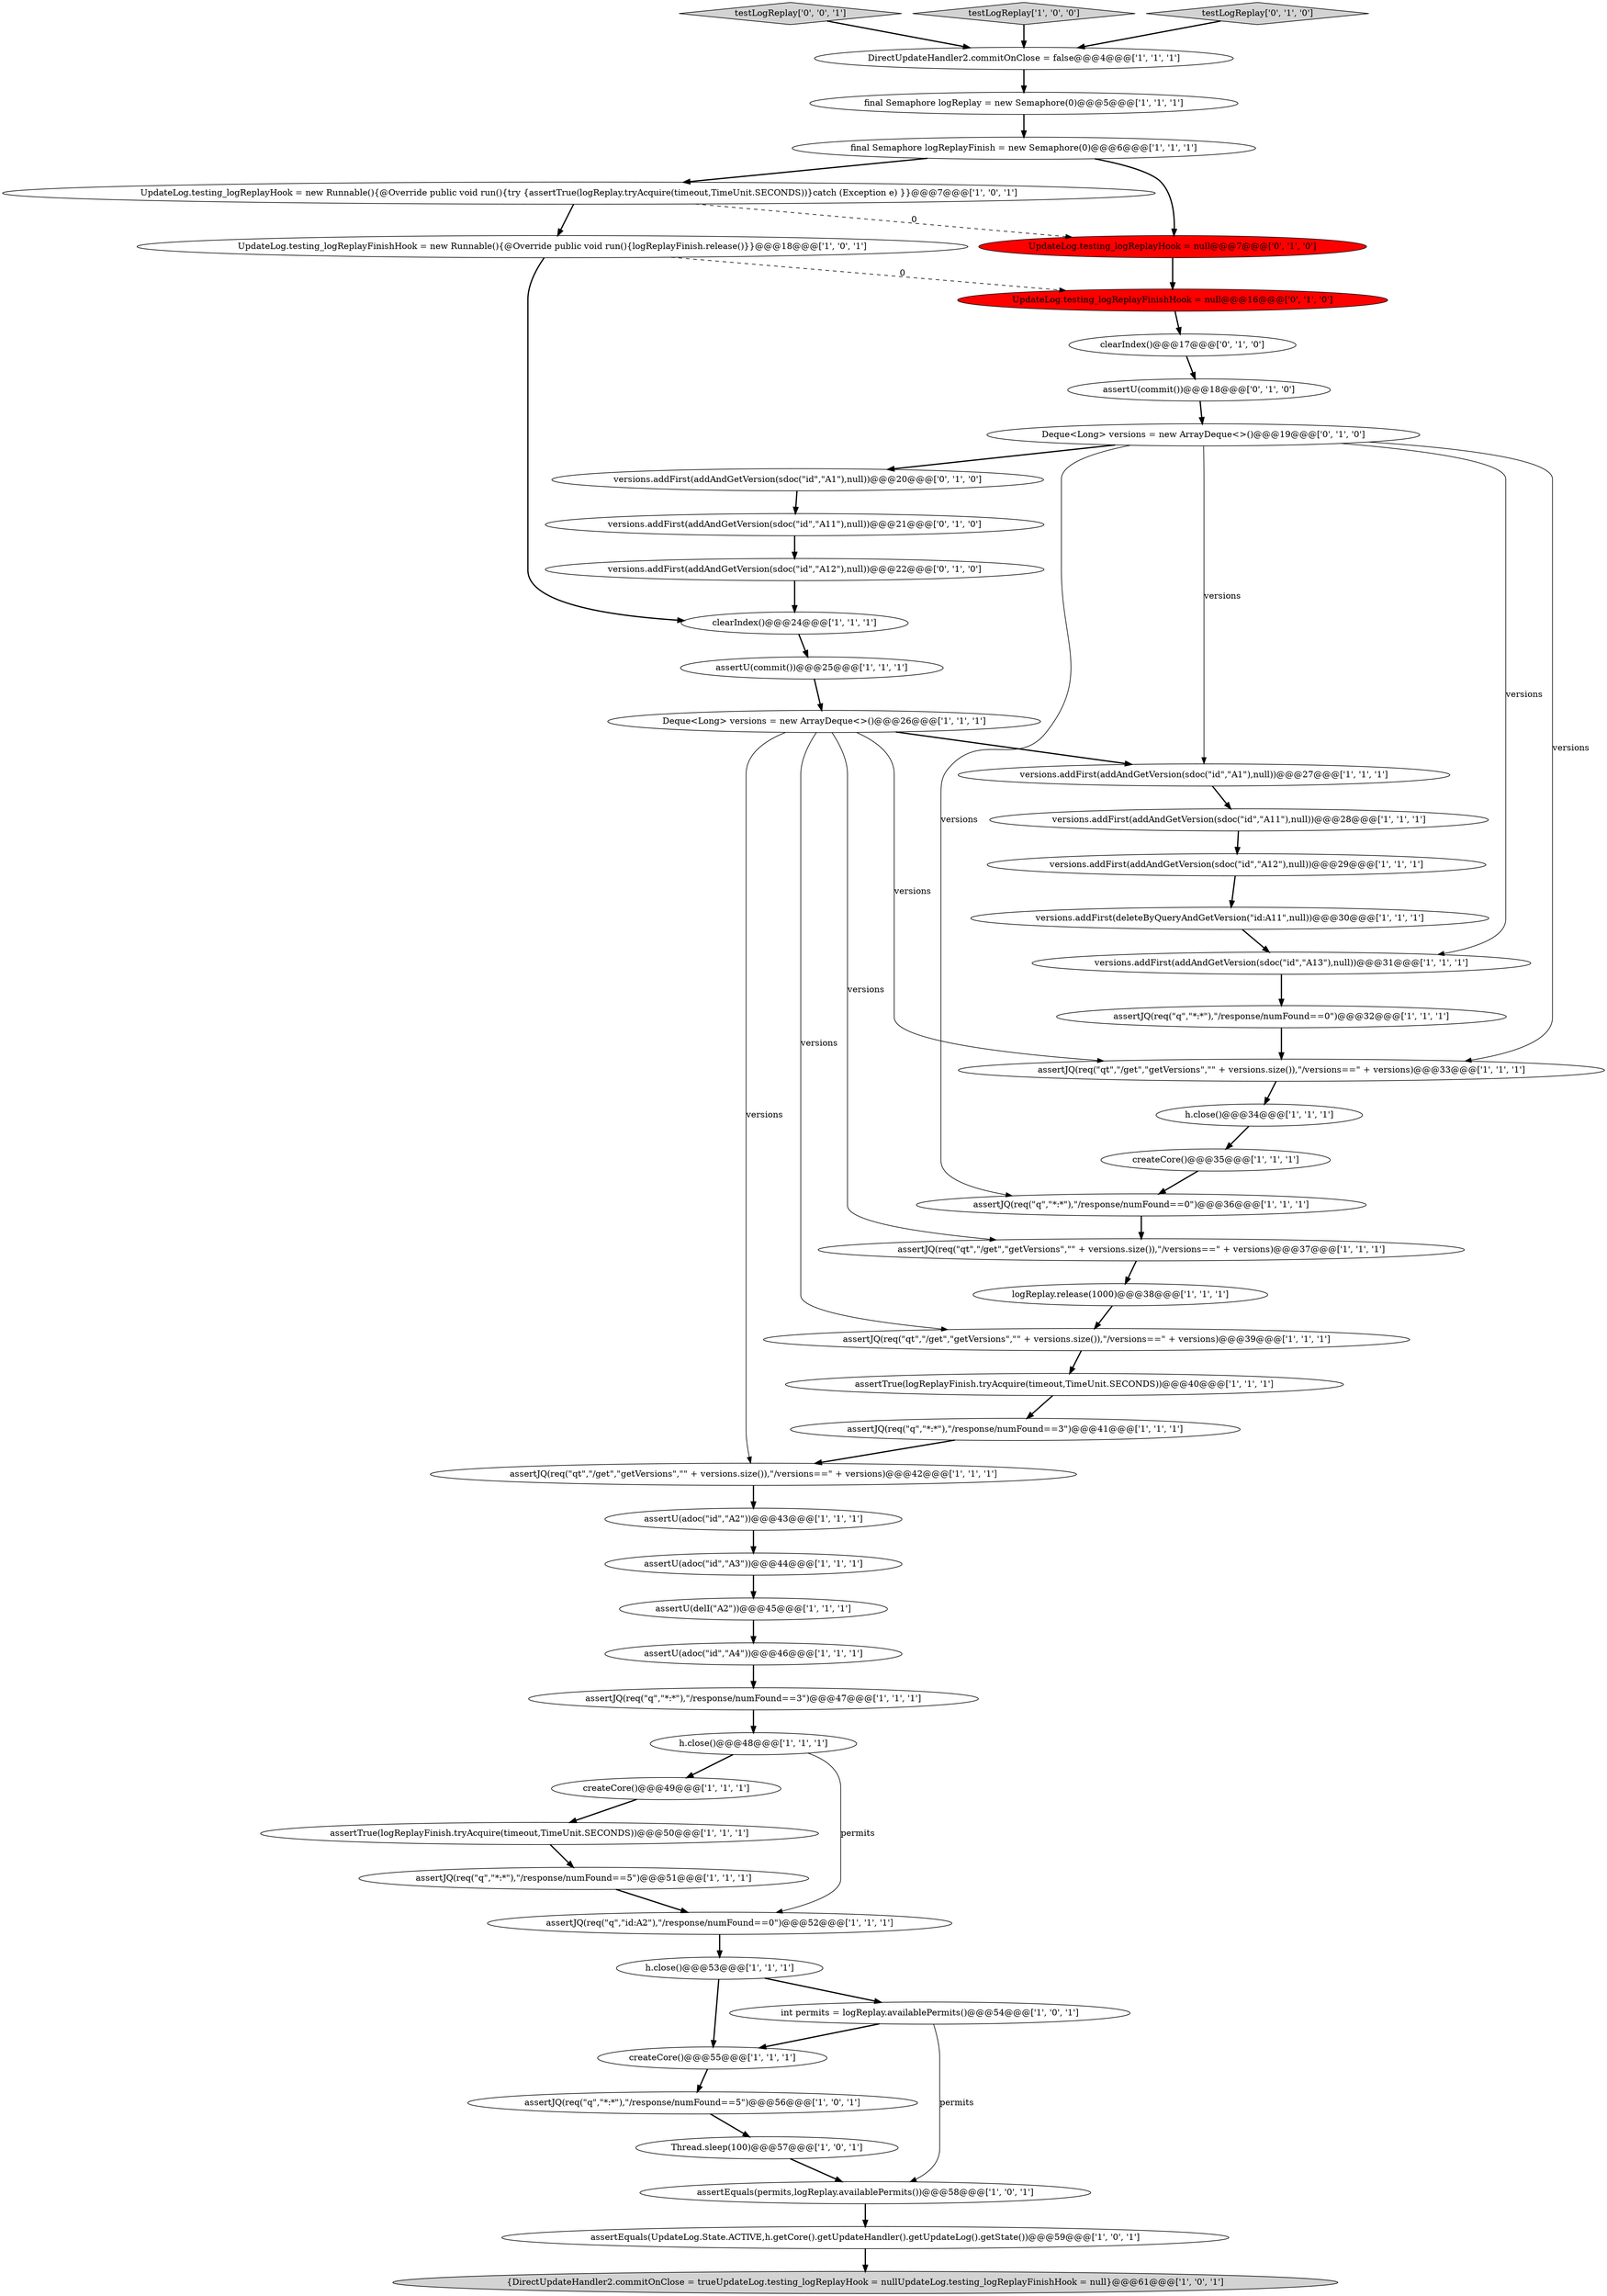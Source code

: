 digraph {
47 [style = filled, label = "UpdateLog.testing_logReplayFinishHook = null@@@16@@@['0', '1', '0']", fillcolor = red, shape = ellipse image = "AAA1AAABBB2BBB"];
2 [style = filled, label = "versions.addFirst(addAndGetVersion(sdoc(\"id\",\"A1\"),null))@@@27@@@['1', '1', '1']", fillcolor = white, shape = ellipse image = "AAA0AAABBB1BBB"];
26 [style = filled, label = "assertU(adoc(\"id\",\"A4\"))@@@46@@@['1', '1', '1']", fillcolor = white, shape = ellipse image = "AAA0AAABBB1BBB"];
52 [style = filled, label = "testLogReplay['0', '0', '1']", fillcolor = lightgray, shape = diamond image = "AAA0AAABBB3BBB"];
3 [style = filled, label = "assertJQ(req(\"qt\",\"/get\",\"getVersions\",\"\" + versions.size()),\"/versions==\" + versions)@@@42@@@['1', '1', '1']", fillcolor = white, shape = ellipse image = "AAA0AAABBB1BBB"];
43 [style = filled, label = "Deque<Long> versions = new ArrayDeque<>()@@@19@@@['0', '1', '0']", fillcolor = white, shape = ellipse image = "AAA0AAABBB2BBB"];
34 [style = filled, label = "testLogReplay['1', '0', '0']", fillcolor = lightgray, shape = diamond image = "AAA0AAABBB1BBB"];
51 [style = filled, label = "assertU(commit())@@@18@@@['0', '1', '0']", fillcolor = white, shape = ellipse image = "AAA0AAABBB2BBB"];
36 [style = filled, label = "DirectUpdateHandler2.commitOnClose = false@@@4@@@['1', '1', '1']", fillcolor = white, shape = ellipse image = "AAA0AAABBB1BBB"];
48 [style = filled, label = "versions.addFirst(addAndGetVersion(sdoc(\"id\",\"A11\"),null))@@@21@@@['0', '1', '0']", fillcolor = white, shape = ellipse image = "AAA0AAABBB2BBB"];
15 [style = filled, label = "assertEquals(permits,logReplay.availablePermits())@@@58@@@['1', '0', '1']", fillcolor = white, shape = ellipse image = "AAA0AAABBB1BBB"];
21 [style = filled, label = "Deque<Long> versions = new ArrayDeque<>()@@@26@@@['1', '1', '1']", fillcolor = white, shape = ellipse image = "AAA0AAABBB1BBB"];
50 [style = filled, label = "versions.addFirst(addAndGetVersion(sdoc(\"id\",\"A12\"),null))@@@22@@@['0', '1', '0']", fillcolor = white, shape = ellipse image = "AAA0AAABBB2BBB"];
23 [style = filled, label = "assertTrue(logReplayFinish.tryAcquire(timeout,TimeUnit.SECONDS))@@@50@@@['1', '1', '1']", fillcolor = white, shape = ellipse image = "AAA0AAABBB1BBB"];
10 [style = filled, label = "h.close()@@@53@@@['1', '1', '1']", fillcolor = white, shape = ellipse image = "AAA0AAABBB1BBB"];
7 [style = filled, label = "assertJQ(req(\"q\",\"*:*\"),\"/response/numFound==3\")@@@41@@@['1', '1', '1']", fillcolor = white, shape = ellipse image = "AAA0AAABBB1BBB"];
38 [style = filled, label = "versions.addFirst(addAndGetVersion(sdoc(\"id\",\"A11\"),null))@@@28@@@['1', '1', '1']", fillcolor = white, shape = ellipse image = "AAA0AAABBB1BBB"];
6 [style = filled, label = "UpdateLog.testing_logReplayFinishHook = new Runnable(){@Override public void run(){logReplayFinish.release()}}@@@18@@@['1', '0', '1']", fillcolor = white, shape = ellipse image = "AAA0AAABBB1BBB"];
40 [style = filled, label = "Thread.sleep(100)@@@57@@@['1', '0', '1']", fillcolor = white, shape = ellipse image = "AAA0AAABBB1BBB"];
20 [style = filled, label = "assertU(delI(\"A2\"))@@@45@@@['1', '1', '1']", fillcolor = white, shape = ellipse image = "AAA0AAABBB1BBB"];
41 [style = filled, label = "assertJQ(req(\"qt\",\"/get\",\"getVersions\",\"\" + versions.size()),\"/versions==\" + versions)@@@37@@@['1', '1', '1']", fillcolor = white, shape = ellipse image = "AAA0AAABBB1BBB"];
0 [style = filled, label = "createCore()@@@55@@@['1', '1', '1']", fillcolor = white, shape = ellipse image = "AAA0AAABBB1BBB"];
33 [style = filled, label = "assertJQ(req(\"qt\",\"/get\",\"getVersions\",\"\" + versions.size()),\"/versions==\" + versions)@@@33@@@['1', '1', '1']", fillcolor = white, shape = ellipse image = "AAA0AAABBB1BBB"];
35 [style = filled, label = "assertJQ(req(\"q\",\"*:*\"),\"/response/numFound==3\")@@@47@@@['1', '1', '1']", fillcolor = white, shape = ellipse image = "AAA0AAABBB1BBB"];
39 [style = filled, label = "h.close()@@@34@@@['1', '1', '1']", fillcolor = white, shape = ellipse image = "AAA0AAABBB1BBB"];
19 [style = filled, label = "assertJQ(req(\"qt\",\"/get\",\"getVersions\",\"\" + versions.size()),\"/versions==\" + versions)@@@39@@@['1', '1', '1']", fillcolor = white, shape = ellipse image = "AAA0AAABBB1BBB"];
44 [style = filled, label = "UpdateLog.testing_logReplayHook = null@@@7@@@['0', '1', '0']", fillcolor = red, shape = ellipse image = "AAA1AAABBB2BBB"];
49 [style = filled, label = "testLogReplay['0', '1', '0']", fillcolor = lightgray, shape = diamond image = "AAA0AAABBB2BBB"];
25 [style = filled, label = "createCore()@@@35@@@['1', '1', '1']", fillcolor = white, shape = ellipse image = "AAA0AAABBB1BBB"];
8 [style = filled, label = "createCore()@@@49@@@['1', '1', '1']", fillcolor = white, shape = ellipse image = "AAA0AAABBB1BBB"];
42 [style = filled, label = "final Semaphore logReplayFinish = new Semaphore(0)@@@6@@@['1', '1', '1']", fillcolor = white, shape = ellipse image = "AAA0AAABBB1BBB"];
14 [style = filled, label = "assertTrue(logReplayFinish.tryAcquire(timeout,TimeUnit.SECONDS))@@@40@@@['1', '1', '1']", fillcolor = white, shape = ellipse image = "AAA0AAABBB1BBB"];
13 [style = filled, label = "assertU(commit())@@@25@@@['1', '1', '1']", fillcolor = white, shape = ellipse image = "AAA0AAABBB1BBB"];
5 [style = filled, label = "logReplay.release(1000)@@@38@@@['1', '1', '1']", fillcolor = white, shape = ellipse image = "AAA0AAABBB1BBB"];
4 [style = filled, label = "clearIndex()@@@24@@@['1', '1', '1']", fillcolor = white, shape = ellipse image = "AAA0AAABBB1BBB"];
27 [style = filled, label = "UpdateLog.testing_logReplayHook = new Runnable(){@Override public void run(){try {assertTrue(logReplay.tryAcquire(timeout,TimeUnit.SECONDS))}catch (Exception e) }}@@@7@@@['1', '0', '1']", fillcolor = white, shape = ellipse image = "AAA0AAABBB1BBB"];
12 [style = filled, label = "h.close()@@@48@@@['1', '1', '1']", fillcolor = white, shape = ellipse image = "AAA0AAABBB1BBB"];
28 [style = filled, label = "assertU(adoc(\"id\",\"A3\"))@@@44@@@['1', '1', '1']", fillcolor = white, shape = ellipse image = "AAA0AAABBB1BBB"];
29 [style = filled, label = "assertU(adoc(\"id\",\"A2\"))@@@43@@@['1', '1', '1']", fillcolor = white, shape = ellipse image = "AAA0AAABBB1BBB"];
32 [style = filled, label = "assertJQ(req(\"q\",\"*:*\"),\"/response/numFound==0\")@@@32@@@['1', '1', '1']", fillcolor = white, shape = ellipse image = "AAA0AAABBB1BBB"];
37 [style = filled, label = "{DirectUpdateHandler2.commitOnClose = trueUpdateLog.testing_logReplayHook = nullUpdateLog.testing_logReplayFinishHook = null}@@@61@@@['1', '0', '1']", fillcolor = lightgray, shape = ellipse image = "AAA0AAABBB1BBB"];
45 [style = filled, label = "versions.addFirst(addAndGetVersion(sdoc(\"id\",\"A1\"),null))@@@20@@@['0', '1', '0']", fillcolor = white, shape = ellipse image = "AAA0AAABBB2BBB"];
11 [style = filled, label = "versions.addFirst(addAndGetVersion(sdoc(\"id\",\"A12\"),null))@@@29@@@['1', '1', '1']", fillcolor = white, shape = ellipse image = "AAA0AAABBB1BBB"];
30 [style = filled, label = "assertJQ(req(\"q\",\"id:A2\"),\"/response/numFound==0\")@@@52@@@['1', '1', '1']", fillcolor = white, shape = ellipse image = "AAA0AAABBB1BBB"];
9 [style = filled, label = "final Semaphore logReplay = new Semaphore(0)@@@5@@@['1', '1', '1']", fillcolor = white, shape = ellipse image = "AAA0AAABBB1BBB"];
24 [style = filled, label = "assertJQ(req(\"q\",\"*:*\"),\"/response/numFound==5\")@@@56@@@['1', '0', '1']", fillcolor = white, shape = ellipse image = "AAA0AAABBB1BBB"];
22 [style = filled, label = "assertEquals(UpdateLog.State.ACTIVE,h.getCore().getUpdateHandler().getUpdateLog().getState())@@@59@@@['1', '0', '1']", fillcolor = white, shape = ellipse image = "AAA0AAABBB1BBB"];
31 [style = filled, label = "versions.addFirst(deleteByQueryAndGetVersion(\"id:A11\",null))@@@30@@@['1', '1', '1']", fillcolor = white, shape = ellipse image = "AAA0AAABBB1BBB"];
46 [style = filled, label = "clearIndex()@@@17@@@['0', '1', '0']", fillcolor = white, shape = ellipse image = "AAA0AAABBB2BBB"];
17 [style = filled, label = "assertJQ(req(\"q\",\"*:*\"),\"/response/numFound==5\")@@@51@@@['1', '1', '1']", fillcolor = white, shape = ellipse image = "AAA0AAABBB1BBB"];
1 [style = filled, label = "versions.addFirst(addAndGetVersion(sdoc(\"id\",\"A13\"),null))@@@31@@@['1', '1', '1']", fillcolor = white, shape = ellipse image = "AAA0AAABBB1BBB"];
16 [style = filled, label = "int permits = logReplay.availablePermits()@@@54@@@['1', '0', '1']", fillcolor = white, shape = ellipse image = "AAA0AAABBB1BBB"];
18 [style = filled, label = "assertJQ(req(\"q\",\"*:*\"),\"/response/numFound==0\")@@@36@@@['1', '1', '1']", fillcolor = white, shape = ellipse image = "AAA0AAABBB1BBB"];
12->30 [style = solid, label="permits"];
16->0 [style = bold, label=""];
43->2 [style = solid, label="versions"];
36->9 [style = bold, label=""];
9->42 [style = bold, label=""];
8->23 [style = bold, label=""];
28->20 [style = bold, label=""];
38->11 [style = bold, label=""];
20->26 [style = bold, label=""];
22->37 [style = bold, label=""];
16->15 [style = solid, label="permits"];
4->13 [style = bold, label=""];
25->18 [style = bold, label=""];
40->15 [style = bold, label=""];
48->50 [style = bold, label=""];
50->4 [style = bold, label=""];
47->46 [style = bold, label=""];
17->30 [style = bold, label=""];
24->40 [style = bold, label=""];
31->1 [style = bold, label=""];
21->3 [style = solid, label="versions"];
45->48 [style = bold, label=""];
27->6 [style = bold, label=""];
32->33 [style = bold, label=""];
7->3 [style = bold, label=""];
43->45 [style = bold, label=""];
15->22 [style = bold, label=""];
21->2 [style = bold, label=""];
14->7 [style = bold, label=""];
29->28 [style = bold, label=""];
2->38 [style = bold, label=""];
5->19 [style = bold, label=""];
11->31 [style = bold, label=""];
6->4 [style = bold, label=""];
46->51 [style = bold, label=""];
42->44 [style = bold, label=""];
19->14 [style = bold, label=""];
33->39 [style = bold, label=""];
10->16 [style = bold, label=""];
12->8 [style = bold, label=""];
43->33 [style = solid, label="versions"];
0->24 [style = bold, label=""];
34->36 [style = bold, label=""];
10->0 [style = bold, label=""];
26->35 [style = bold, label=""];
30->10 [style = bold, label=""];
21->33 [style = solid, label="versions"];
1->32 [style = bold, label=""];
21->41 [style = solid, label="versions"];
42->27 [style = bold, label=""];
23->17 [style = bold, label=""];
51->43 [style = bold, label=""];
43->18 [style = solid, label="versions"];
27->44 [style = dashed, label="0"];
18->41 [style = bold, label=""];
39->25 [style = bold, label=""];
52->36 [style = bold, label=""];
21->19 [style = solid, label="versions"];
13->21 [style = bold, label=""];
44->47 [style = bold, label=""];
43->1 [style = solid, label="versions"];
3->29 [style = bold, label=""];
35->12 [style = bold, label=""];
49->36 [style = bold, label=""];
41->5 [style = bold, label=""];
6->47 [style = dashed, label="0"];
}

